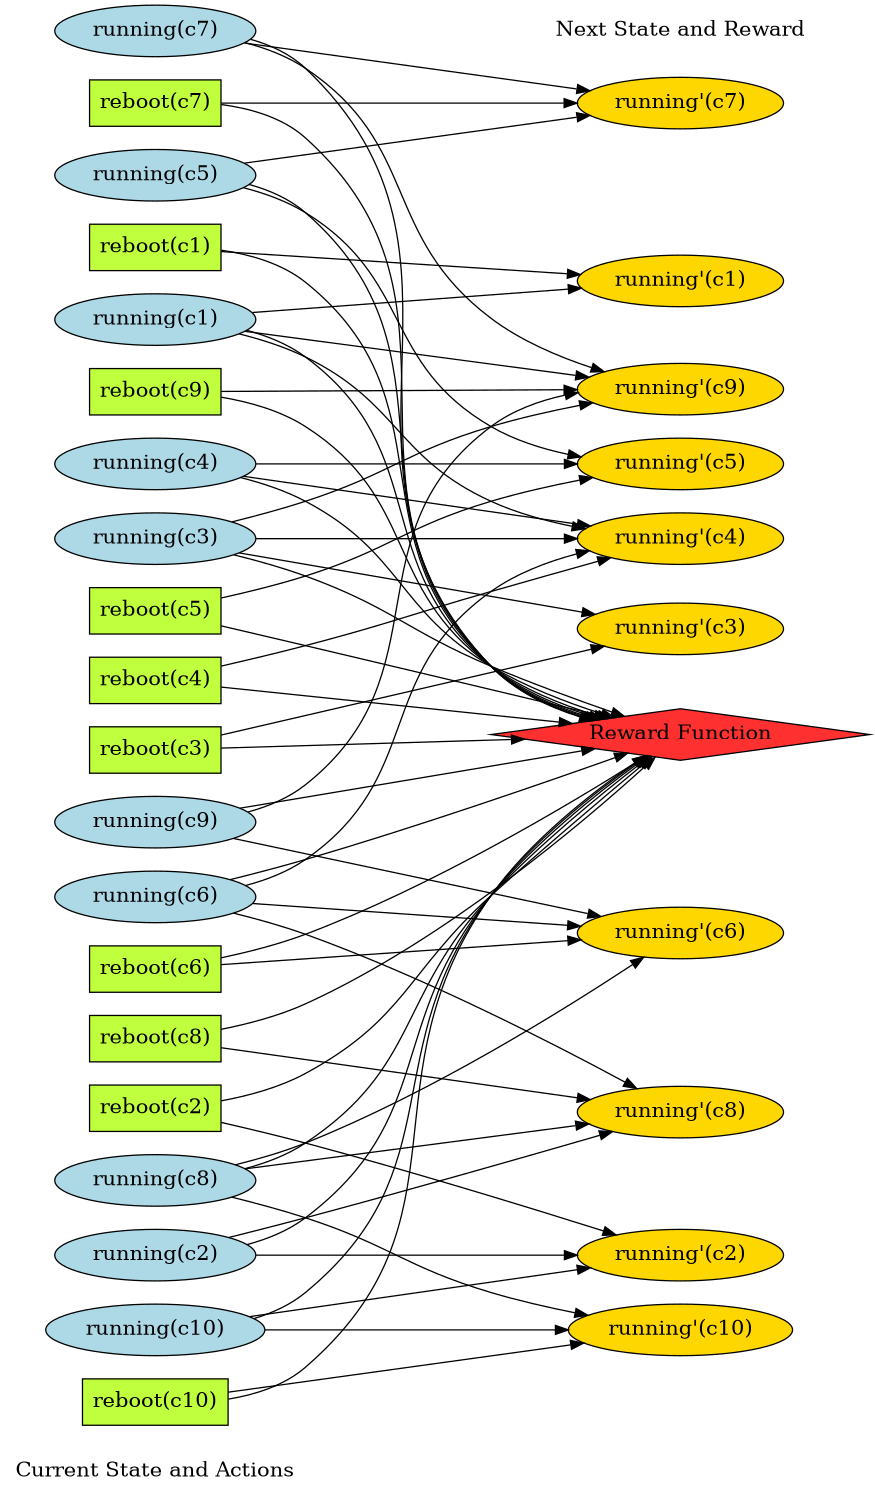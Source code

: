 digraph G {
	graph [fontname=Helvetica, fontsize=16, ratio=auto, size="7.5,10", rankdir=LR, ranksep="2.00"];
	node [label="\N", fontsize=16];
	graph [bb="0,0,580,1156"];
	{
		graph [rank=same,
			bb=""];
		"Current State and Actions" [fillcolor=white, color=black, shape=plaintext, style=bold, pos="112,18", width="3.08", height="0.50"];
		"running(c7)" [fillcolor=lightblue, color=black, shape=ellipse, style=filled, pos="112,1024", width="2.17", height="0.56"];
		"running(c9)" [fillcolor=lightblue, color=black, shape=ellipse, style=filled, pos="112,522", width="2.17", height="0.56"];
		"running(c5)" [fillcolor=lightblue, color=black, shape=ellipse, style=filled, pos="112,1082", width="2.17", height="0.56"];
		"running(c1)" [fillcolor=lightblue, color=black, shape=ellipse, style=filled, pos="112,854", width="2.17", height="0.56"];
		"reboot(c2)" [fillcolor=olivedrab1, color=black, shape=box, style=filled, pos="112,72", width="1.36", height="0.50"];
		"running(c3)" [fillcolor=lightblue, color=black, shape=ellipse, style=filled, pos="112,742", width="2.17", height="0.56"];
		"reboot(c7)" [fillcolor=olivedrab1, color=black, shape=box, style=filled, pos="112,1138", width="1.36", height="0.50"];
		"reboot(c5)" [fillcolor=olivedrab1, color=black, shape=box, style=filled, pos="112,910", width="1.36", height="0.50"];
		"reboot(c9)" [fillcolor=olivedrab1, color=black, shape=box, style=filled, pos="112,686", width="1.36", height="0.50"];
		"reboot(c10)" [fillcolor=olivedrab1, color=black, shape=box, style=filled, pos="112,242", width="1.50", height="0.50"];
		"running(c8)" [fillcolor=lightblue, color=black, shape=ellipse, style=filled, pos="112,298", width="2.17", height="0.56"];
		"reboot(c1)" [fillcolor=olivedrab1, color=black, shape=box, style=filled, pos="112,798", width="1.36", height="0.50"];
		"running(c6)" [fillcolor=lightblue, color=black, shape=ellipse, style=filled, pos="112,464", width="2.17", height="0.56"];
		"running(c2)" [fillcolor=lightblue, color=black, shape=ellipse, style=filled, pos="112,186", width="2.17", height="0.56"];
		"running(c4)" [fillcolor=lightblue, color=black, shape=ellipse, style=filled, pos="112,966", width="2.17", height="0.56"];
		"reboot(c3)" [fillcolor=olivedrab1, color=black, shape=box, style=filled, pos="112,578", width="1.36", height="0.50"];
		"running(c10)" [fillcolor=lightblue, color=black, shape=ellipse, style=filled, pos="112,128", width="2.36", height="0.56"];
		"reboot(c4)" [fillcolor=olivedrab1, color=black, shape=box, style=filled, pos="112,632", width="1.36", height="0.50"];
		"reboot(c6)" [fillcolor=olivedrab1, color=black, shape=box, style=filled, pos="112,408", width="1.36", height="0.50"];
		"reboot(c8)" [fillcolor=olivedrab1, color=black, shape=box, style=filled, pos="112,354", width="1.36", height="0.50"];
	}
	{
		graph [rank=same,
			bb=""];
		"running'(c6)" [fillcolor=gold1, color=black, shape=ellipse, style=filled, pos="474,436", width="2.22", height="0.56"];
		"Next State and Reward" [fillcolor=white, color=black, shape=plaintext, style=bold, pos="474,1138", width="2.78", height="0.50"];
		"running'(c4)" [fillcolor=gold1, color=black, shape=ellipse, style=filled, pos="474,722", width="2.22", height="0.56"];
		"running'(c8)" [fillcolor=gold1, color=black, shape=ellipse, style=filled, pos="474,325", width="2.22", height="0.56"];
		"running'(c10)" [fillcolor=gold1, color=black, shape=ellipse, style=filled, pos="474,242", width="2.42", height="0.56"];
		"running'(c2)" [fillcolor=gold1, color=black, shape=ellipse, style=filled, pos="474,128", width="2.22", height="0.56"];
		"Reward Function" [fillcolor=firebrick1, color=black, shape=diamond, style=filled, pos="474,581", width="2.94", height="0.56"];
		"running'(c5)" [fillcolor=gold1, color=black, shape=ellipse, style=filled, pos="474,966", width="2.22", height="0.56"];
		"running'(c3)" [fillcolor=gold1, color=black, shape=ellipse, style=filled, pos="474,642", width="2.22", height="0.56"];
		"running'(c7)" [fillcolor=gold1, color=black, shape=ellipse, style=filled, pos="474,1082", width="2.22", height="0.56"];
		"running'(c9)" [fillcolor=gold1, color=black, shape=ellipse, style=filled, pos="474,780", width="2.22", height="0.56"];
		"running'(c1)" [fillcolor=gold1, color=black, shape=ellipse, style=filled, pos="474,849", width="2.22", height="0.56"];
	}
	"running(c7)" -> "Reward Function" [pos="e,412,589 184,1016 198,1012 213,1005 224,995 359,873 236,736 368,613 378,603 390,597 402,592"];
	"running(c7)" -> "running'(c7)" [color=black, style=solid, pos="e,406,1071 178,1035 240,1044 331,1059 396,1069"];
	"running(c7)" -> "running'(c9)" [color=black, style=solid, pos="e,418,795 179,1014 195,1009 211,1003 224,995 309,940 287,878 368,820 380,811 394,804 408,799"];
	"running(c9)" -> "Reward Function" [pos="e,417,572 178,533 243,543 341,559 407,570"];
	"running(c9)" -> "running'(c6)" [color=black, style=solid, pos="e,416,450 169,508 233,493 338,468 406,452"];
	"running(c9)" -> "running'(c9)" [color=black, style=solid, pos="e,407,769 181,531 196,536 211,542 224,551 315,612 279,688 368,751 377,757 387,762 397,766"];
	"running(c5)" -> "Reward Function" [pos="e,411,589 185,1074 199,1070 213,1063 224,1053 375,912 221,756 368,613 377,604 389,597 401,592"];
	"running(c5)" -> "running'(c5)" [color=black, style=solid, pos="e,429,983 168,1068 186,1063 206,1058 224,1053 293,1032 369,1005 420,986"];
	"running(c5)" -> "running'(c7)" [color=black, style=solid, pos="e,393,1082 190,1082 247,1082 324,1082 383,1082"];
	"running(c1)" -> "Reward Function" [pos="e,417,590 180,844 196,840 211,834 224,825 318,759 277,680 368,613 379,604 393,598 407,593"];
	"running(c1)" -> "running'(c1)" [color=black, style=solid, pos="e,393,850 190,853 247,852 324,851 383,850"];
	"running(c1)" -> "running'(c4)" [color=black, style=solid, pos="e,415,736 172,841 189,837 207,831 224,825 292,799 301,777 368,751 380,746 393,742 405,739"];
	"running(c1)" -> "running'(c9)" [color=black, style=solid, pos="e,411,793 173,842 236,829 335,808 401,795"];
	"reboot(c2)" -> "Reward Function" [pos="e,455,565 162,74 183,77 207,84 224,99 356,213 276,316 368,465 390,501 424,535 448,558"];
	"reboot(c2)" -> "running'(c2)" [color=black, style=solid, pos="e,405,117 162,80 222,90 324,105 395,115"];
	"running(c3)" -> "Reward Function" [pos="e,426,592 174,730 191,726 209,720 224,713 295,680 298,646 368,613 383,606 400,599 416,595"];
	"running(c3)" -> "running'(c3)" [color=black, style=solid, pos="e,421,657 167,728 185,723 206,718 224,713 288,695 361,675 411,660"];
	"running(c3)" -> "running'(c4)" [color=black, style=solid, pos="e,395,726 188,738 246,735 325,731 385,727"];
	"running(c3)" -> "running'(c9)" [color=black, style=solid, pos="e,400,772 184,750 244,756 327,765 390,771"];
	"reboot(c7)" -> "Reward Function" [pos="e,410,589 162,1137 183,1134 207,1127 224,1111 391,951 207,776 368,613 377,604 388,597 400,592"];
	"reboot(c7)" -> "running'(c7)" [color=black, style=solid, pos="e,405,1093 162,1130 222,1120 324,1105 395,1095"];
	"reboot(c5)" -> "Reward Function" [pos="e,415,590 162,907 183,903 206,897 224,883 332,799 263,699 368,613 379,604 392,598 405,593"];
	"reboot(c5)" -> "running'(c5)" [color=black, style=solid, pos="e,405,955 162,918 222,928 324,943 395,953"];
	"reboot(c9)" -> "Reward Function" [pos="e,433,593 162,675 181,670 204,664 224,659 289,640 304,632 368,613 386,607 406,601 423,596"];
	"reboot(c9)" -> "running'(c9)" [color=black, style=solid, pos="e,420,765 162,697 181,702 204,708 224,713 259,722 348,745 410,762"];
	"reboot(c10)" -> "Reward Function" [pos="e,458,564 166,247 186,251 207,257 224,269 315,328 300,381 368,465 396,497 429,534 451,557"];
	"reboot(c10)" -> "running'(c10)" [color=black, style=solid, pos="e,386,242 166,242 221,242 309,242 376,242"];
	"running(c8)" -> "Reward Function" [pos="e,458,564 178,309 194,313 210,319 224,327 252,342 395,496 451,556"];
	"running(c8)" -> "running'(c6)" [color=black, style=solid, pos="e,438,418 171,311 188,316 207,321 224,327 297,352 379,390 429,414"];
	"running(c8)" -> "running'(c10)" [color=black, style=solid, pos="e,401,253 179,288 239,279 327,265 391,255"];
	"running(c8)" -> "running'(c8)" [color=black, style=solid, pos="e,397,319 187,304 245,309 326,314 387,318"];
	"reboot(c1)" -> "Reward Function" [pos="e,421,591 162,793 182,789 205,782 224,771 306,722 288,663 368,613 381,605 396,599 411,594"];
	"reboot(c1)" -> "running'(c1)" [color=black, style=solid, pos="e,404,839 162,805 222,814 323,828 394,838"];
	"running(c6)" -> "Reward Function" [pos="e,439,568 169,478 187,482 206,488 224,493 297,515 380,545 430,564"];
	"running(c6)" -> "running'(c6)" [color=black, style=solid, pos="e,397,442 187,458 245,453 326,448 387,443"];
	"running(c6)" -> "running'(c4)" [color=black, style=solid, pos="e,429,705 180,474 195,478 211,484 224,493 310,548 289,607 368,671 383,683 402,693 419,701"];
	"running(c6)" -> "running'(c8)" [color=black, style=solid, pos="e,438,343 170,451 188,446 207,441 224,435 297,410 379,372 429,348"];
	"running(c2)" -> "Reward Function" [pos="e,457,564 182,195 197,199 212,206 224,215 327,292 293,361 368,465 393,499 427,535 450,557"];
	"running(c2)" -> "running'(c2)" [color=black, style=solid, pos="e,406,139 178,175 240,166 331,151 396,141"];
	"running(c2)" -> "running'(c8)" [color=black, style=solid, pos="e,438,307 171,199 188,204 207,209 224,215 298,240 380,278 429,302"];
	"running(c4)" -> "Reward Function" [pos="e,413,590 183,958 198,953 212,947 224,937 345,835 250,717 368,613 378,604 391,597 403,593"];
	"running(c4)" -> "running'(c5)" [color=black, style=solid, pos="e,393,966 190,966 247,966 324,966 383,966"];
	"running(c4)" -> "running'(c4)" [color=black, style=solid, pos="e,407,733 180,956 195,952 211,946 224,937 312,879 282,809 368,751 377,745 387,740 397,736"];
	"reboot(c3)" -> "Reward Function" [pos="e,373,580 162,578 213,579 295,579 363,580"];
	"reboot(c3)" -> "running'(c3)" [color=black, style=solid, pos="e,408,630 162,587 223,597 327,616 398,628"];
	"running(c10)" -> "Reward Function" [pos="e,456,564 186,138 200,142 213,148 224,157 341,253 285,339 368,465 391,500 425,535 449,557"];
	"running(c10)" -> "running'(c10)" [color=black, style=solid, pos="e,428,225 170,143 188,147 207,152 224,157 292,177 368,204 419,222"];
	"running(c10)" -> "running'(c2)" [color=black, style=solid, pos="e,393,128 197,128 253,128 326,128 383,128"];
	"reboot(c4)" -> "Reward Function" [pos="e,413,590 162,625 224,616 332,601 403,591"];
	"reboot(c4)" -> "running'(c4)" [color=black, style=solid, pos="e,418,708 162,643 181,648 204,654 224,659 287,674 358,693 408,705"];
	"reboot(c6)" -> "Reward Function" [pos="e,452,565 162,416 182,421 204,427 224,435 309,469 398,527 444,559"];
	"reboot(c6)" -> "running'(c6)" [color=black, style=solid, pos="e,397,430 162,412 220,417 316,424 387,429"];
	"reboot(c8)" -> "Reward Function" [pos="e,458,564 162,361 182,365 205,371 224,381 318,427 410,514 451,557"];
	"reboot(c8)" -> "running'(c8)" [color=black, style=solid, pos="e,397,331 162,350 220,345 316,338 387,332"];
}

